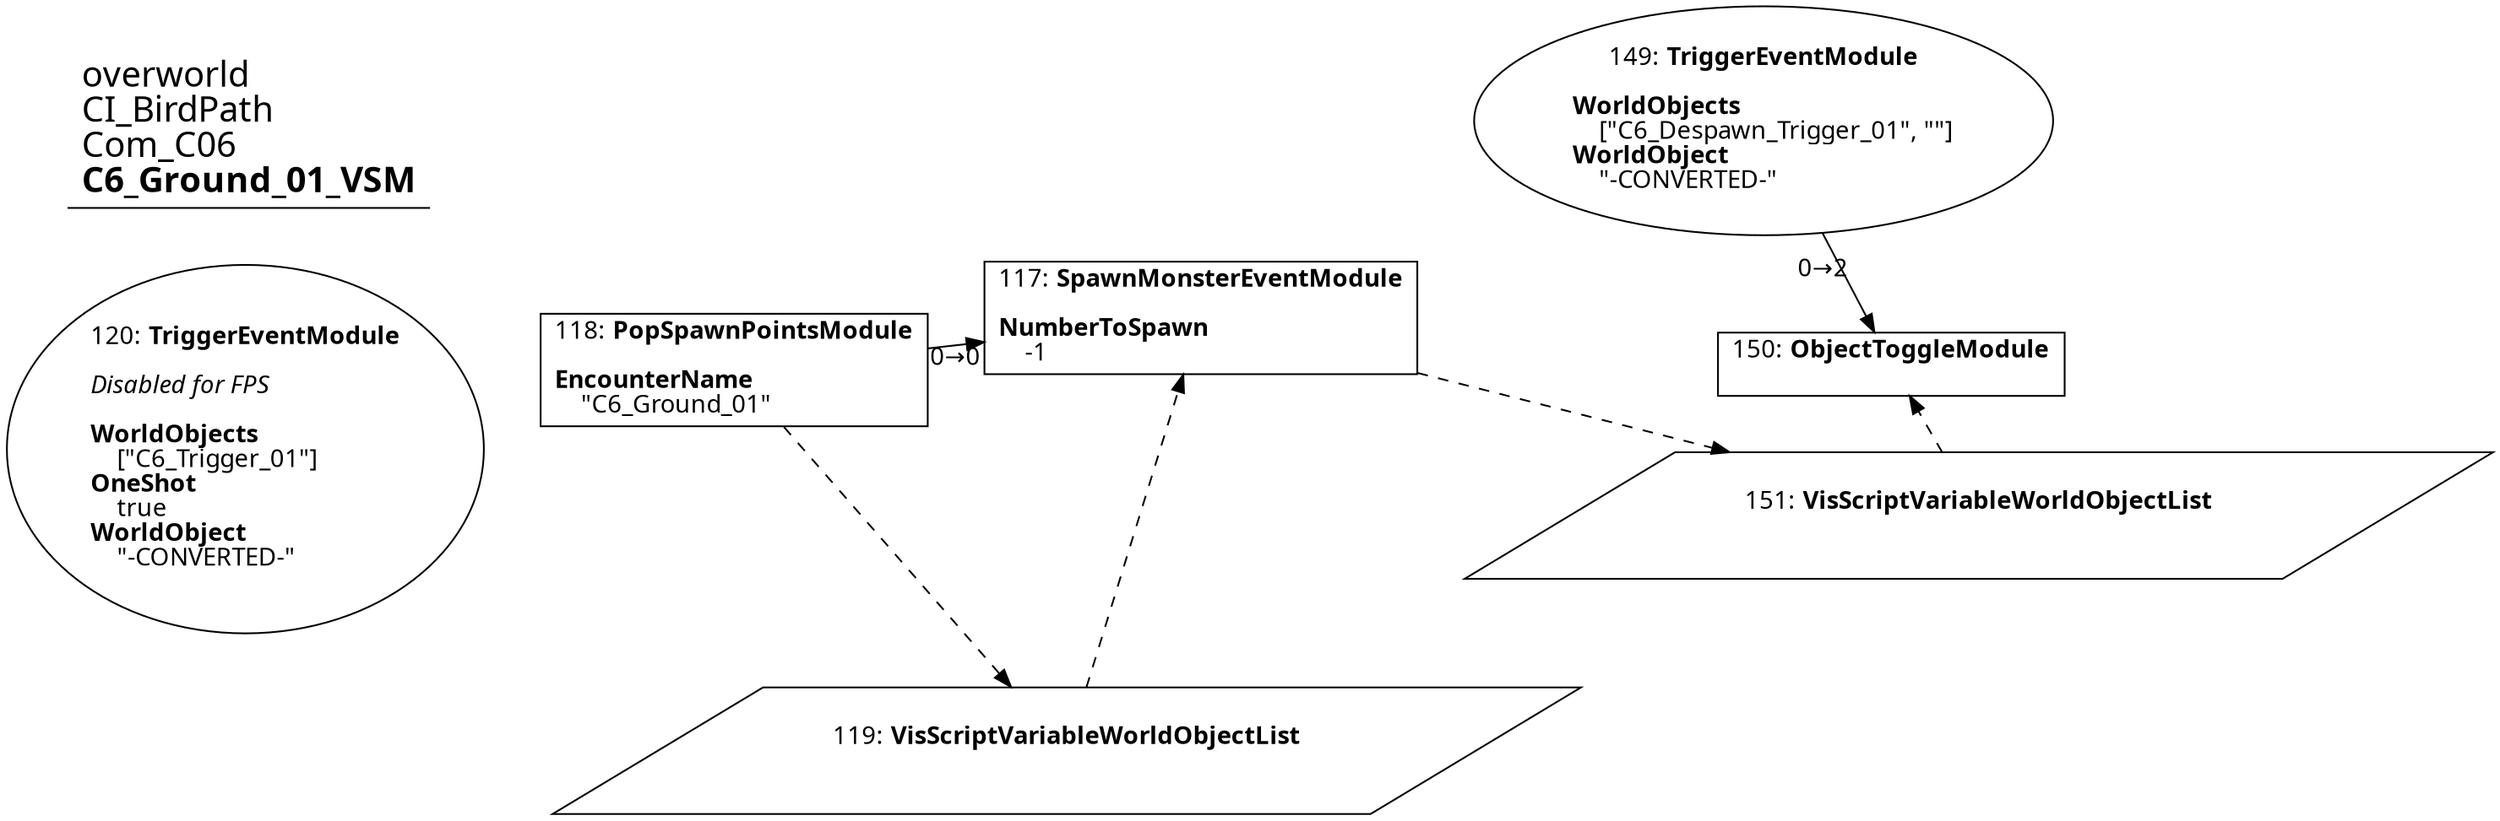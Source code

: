 digraph {
    layout = fdp;
    overlap = prism;
    sep = "+16";
    splines = spline;

    node [ shape = box ];

    graph [ fontname = "Segoe UI" ];
    node [ fontname = "Segoe UI" ];
    edge [ fontname = "Segoe UI" ];

    117 [ label = <117: <b>SpawnMonsterEventModule</b><br/><br/><b>NumberToSpawn</b><br align="left"/>    -1<br align="left"/>> ];
    117 [ pos = "0.767,-2.572!" ];
    119 -> 117 [ style = dashed ];
    117 -> 151 [ style = dashed ];

    118 [ label = <118: <b>PopSpawnPointsModule</b><br/><br/><b>EncounterName</b><br align="left"/>    &quot;C6_Ground_01&quot;<br align="left"/>> ];
    118 [ pos = "0.24400002,-2.572!" ];
    118 -> 117 [ label = "0→0" ];
    118 -> 119 [ style = dashed ];

    119 [ label = <119: <b>VisScriptVariableWorldObjectList</b><br/><br/>> ];
    119 [ shape = parallelogram ]
    119 [ pos = "0.532,-2.8130002!" ];

    120 [ label = <120: <b>TriggerEventModule</b><br/><br/><i>Disabled for FPS<br align="left"/></i><br align="left"/><b>WorldObjects</b><br align="left"/>    [&quot;C6_Trigger_01&quot;]<br align="left"/><b>OneShot</b><br align="left"/>    true<br align="left"/><b>WorldObject</b><br align="left"/>    &quot;-CONVERTED-&quot;<br align="left"/>> ];
    120 [ shape = oval ]
    120 [ pos = "-0.091000006,-2.572!" ];

    149 [ label = <149: <b>TriggerEventModule</b><br/><br/><b>WorldObjects</b><br align="left"/>    [&quot;C6_Despawn_Trigger_01&quot;, &quot;&quot;]<br align="left"/><b>WorldObject</b><br align="left"/>    &quot;-CONVERTED-&quot;<br align="left"/>> ];
    149 [ shape = oval ]
    149 [ pos = "1.0710001,-2.5010002!" ];
    149 -> 150 [ label = "0→2" ];

    150 [ label = <150: <b>ObjectToggleModule</b><br/><br/>> ];
    150 [ pos = "1.3540001,-2.601!" ];
    151 -> 150 [ style = dashed ];

    151 [ label = <151: <b>VisScriptVariableWorldObjectList</b><br/><br/>> ];
    151 [ shape = parallelogram ]
    151 [ pos = "1.1010001,-2.7900002!" ];

    title [ pos = "-0.09200001,-2.5!" ];
    title [ shape = underline ];
    title [ label = <<font point-size="20">overworld<br align="left"/>CI_BirdPath<br align="left"/>Com_C06<br align="left"/><b>C6_Ground_01_VSM</b><br align="left"/></font>> ];
}
